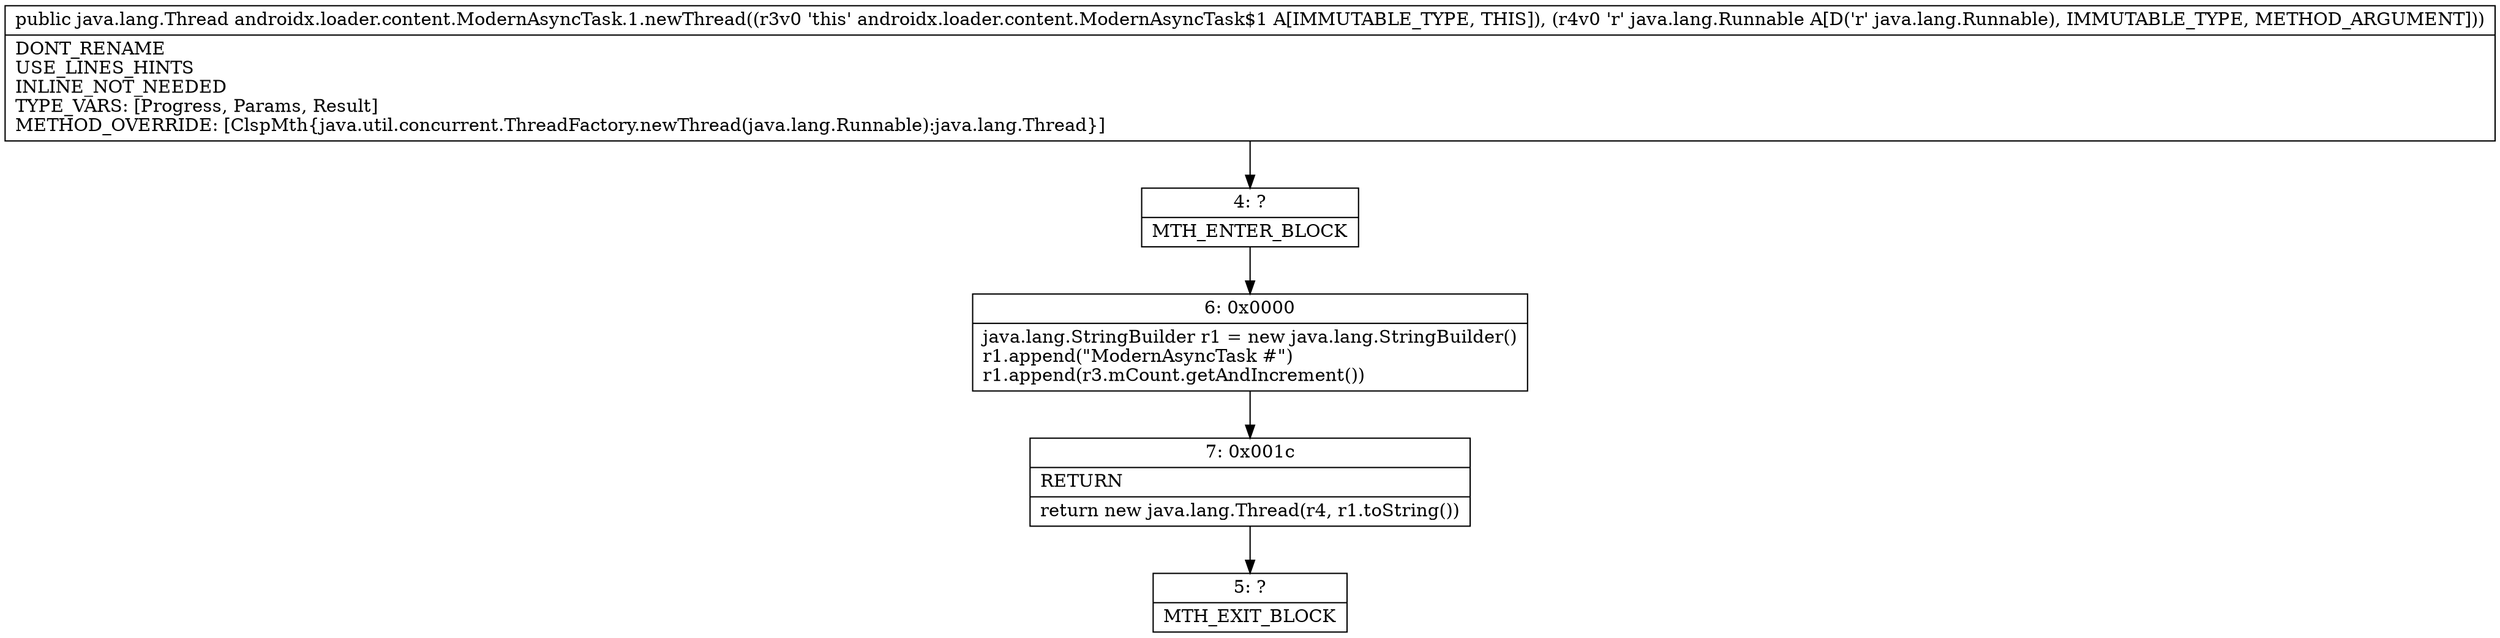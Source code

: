 digraph "CFG forandroidx.loader.content.ModernAsyncTask.1.newThread(Ljava\/lang\/Runnable;)Ljava\/lang\/Thread;" {
Node_4 [shape=record,label="{4\:\ ?|MTH_ENTER_BLOCK\l}"];
Node_6 [shape=record,label="{6\:\ 0x0000|java.lang.StringBuilder r1 = new java.lang.StringBuilder()\lr1.append(\"ModernAsyncTask #\")\lr1.append(r3.mCount.getAndIncrement())\l}"];
Node_7 [shape=record,label="{7\:\ 0x001c|RETURN\l|return new java.lang.Thread(r4, r1.toString())\l}"];
Node_5 [shape=record,label="{5\:\ ?|MTH_EXIT_BLOCK\l}"];
MethodNode[shape=record,label="{public java.lang.Thread androidx.loader.content.ModernAsyncTask.1.newThread((r3v0 'this' androidx.loader.content.ModernAsyncTask$1 A[IMMUTABLE_TYPE, THIS]), (r4v0 'r' java.lang.Runnable A[D('r' java.lang.Runnable), IMMUTABLE_TYPE, METHOD_ARGUMENT]))  | DONT_RENAME\lUSE_LINES_HINTS\lINLINE_NOT_NEEDED\lTYPE_VARS: [Progress, Params, Result]\lMETHOD_OVERRIDE: [ClspMth\{java.util.concurrent.ThreadFactory.newThread(java.lang.Runnable):java.lang.Thread\}]\l}"];
MethodNode -> Node_4;Node_4 -> Node_6;
Node_6 -> Node_7;
Node_7 -> Node_5;
}

